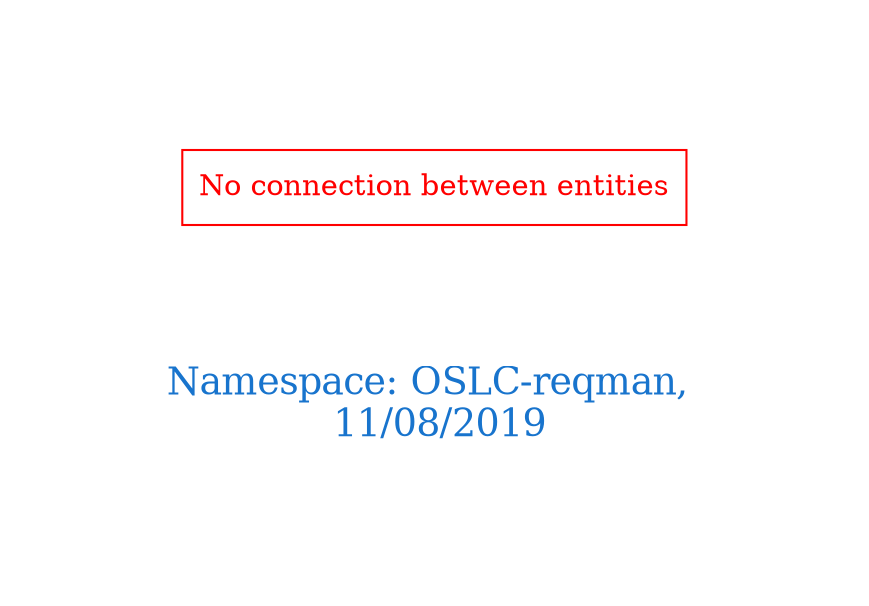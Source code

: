digraph OGIT_ontology {
 graph [ rankdir= LR,pad=1 
fontsize = 18,
fontcolor= dodgerblue3,label = "\n\n\nNamespace: OSLC-reqman, \n 11/08/2019"];
node[shape=polygon];
edge [  color="gray81"];

"No connection between entities" [fontcolor = "red",color="red", shape="polygon"]
}
